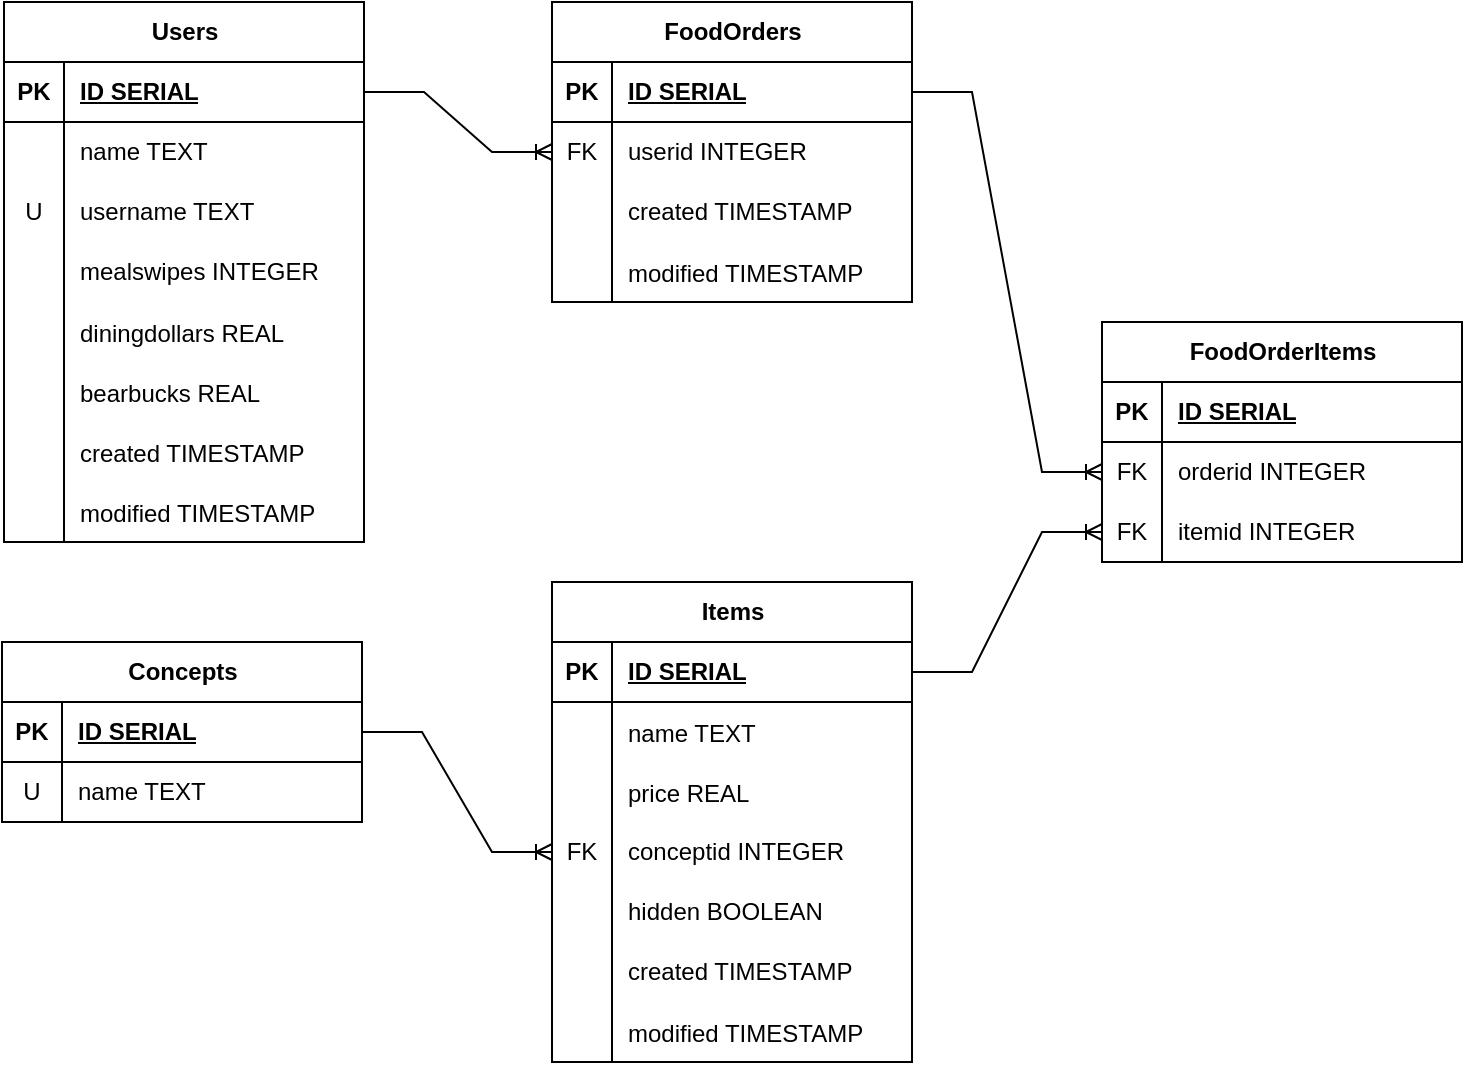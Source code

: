 <mxfile version="23.1.1" type="device">
  <diagram name="Page-1" id="F2P4-kaQQ4cHzyvD4YlC">
    <mxGraphModel dx="1674" dy="822" grid="1" gridSize="10" guides="1" tooltips="1" connect="1" arrows="1" fold="1" page="1" pageScale="1" pageWidth="850" pageHeight="1100" math="0" shadow="0">
      <root>
        <mxCell id="0" />
        <mxCell id="1" parent="0" />
        <mxCell id="rC7zkBc9rVdL9NykvUt9-1" value="Users" style="shape=table;startSize=30;container=1;collapsible=1;childLayout=tableLayout;fixedRows=1;rowLines=0;fontStyle=1;align=center;resizeLast=1;html=1;" parent="1" vertex="1">
          <mxGeometry x="61" y="40" width="180" height="270" as="geometry">
            <mxRectangle x="60" y="40" width="70" height="30" as="alternateBounds" />
          </mxGeometry>
        </mxCell>
        <mxCell id="rC7zkBc9rVdL9NykvUt9-2" value="" style="shape=tableRow;horizontal=0;startSize=0;swimlaneHead=0;swimlaneBody=0;fillColor=none;collapsible=0;dropTarget=0;points=[[0,0.5],[1,0.5]];portConstraint=eastwest;top=0;left=0;right=0;bottom=1;" parent="rC7zkBc9rVdL9NykvUt9-1" vertex="1">
          <mxGeometry y="30" width="180" height="30" as="geometry" />
        </mxCell>
        <mxCell id="rC7zkBc9rVdL9NykvUt9-3" value="PK" style="shape=partialRectangle;connectable=0;fillColor=none;top=0;left=0;bottom=0;right=0;fontStyle=1;overflow=hidden;whiteSpace=wrap;html=1;" parent="rC7zkBc9rVdL9NykvUt9-2" vertex="1">
          <mxGeometry width="30" height="30" as="geometry">
            <mxRectangle width="30" height="30" as="alternateBounds" />
          </mxGeometry>
        </mxCell>
        <mxCell id="rC7zkBc9rVdL9NykvUt9-4" value="ID SERIAL" style="shape=partialRectangle;connectable=0;fillColor=none;top=0;left=0;bottom=0;right=0;align=left;spacingLeft=6;fontStyle=5;overflow=hidden;whiteSpace=wrap;html=1;" parent="rC7zkBc9rVdL9NykvUt9-2" vertex="1">
          <mxGeometry x="30" width="150" height="30" as="geometry">
            <mxRectangle width="150" height="30" as="alternateBounds" />
          </mxGeometry>
        </mxCell>
        <mxCell id="rC7zkBc9rVdL9NykvUt9-5" value="" style="shape=tableRow;horizontal=0;startSize=0;swimlaneHead=0;swimlaneBody=0;fillColor=none;collapsible=0;dropTarget=0;points=[[0,0.5],[1,0.5]];portConstraint=eastwest;top=0;left=0;right=0;bottom=0;" parent="rC7zkBc9rVdL9NykvUt9-1" vertex="1">
          <mxGeometry y="60" width="180" height="30" as="geometry" />
        </mxCell>
        <mxCell id="rC7zkBc9rVdL9NykvUt9-6" value="" style="shape=partialRectangle;connectable=0;fillColor=none;top=0;left=0;bottom=0;right=0;editable=1;overflow=hidden;whiteSpace=wrap;html=1;" parent="rC7zkBc9rVdL9NykvUt9-5" vertex="1">
          <mxGeometry width="30" height="30" as="geometry">
            <mxRectangle width="30" height="30" as="alternateBounds" />
          </mxGeometry>
        </mxCell>
        <mxCell id="rC7zkBc9rVdL9NykvUt9-7" value="name TEXT" style="shape=partialRectangle;connectable=0;fillColor=none;top=0;left=0;bottom=0;right=0;align=left;spacingLeft=6;overflow=hidden;whiteSpace=wrap;html=1;" parent="rC7zkBc9rVdL9NykvUt9-5" vertex="1">
          <mxGeometry x="30" width="150" height="30" as="geometry">
            <mxRectangle width="150" height="30" as="alternateBounds" />
          </mxGeometry>
        </mxCell>
        <mxCell id="rC7zkBc9rVdL9NykvUt9-8" value="" style="shape=tableRow;horizontal=0;startSize=0;swimlaneHead=0;swimlaneBody=0;fillColor=none;collapsible=0;dropTarget=0;points=[[0,0.5],[1,0.5]];portConstraint=eastwest;top=0;left=0;right=0;bottom=0;" parent="rC7zkBc9rVdL9NykvUt9-1" vertex="1">
          <mxGeometry y="90" width="180" height="30" as="geometry" />
        </mxCell>
        <mxCell id="rC7zkBc9rVdL9NykvUt9-9" value="U" style="shape=partialRectangle;connectable=0;fillColor=none;top=0;left=0;bottom=0;right=0;editable=1;overflow=hidden;whiteSpace=wrap;html=1;" parent="rC7zkBc9rVdL9NykvUt9-8" vertex="1">
          <mxGeometry width="30" height="30" as="geometry">
            <mxRectangle width="30" height="30" as="alternateBounds" />
          </mxGeometry>
        </mxCell>
        <mxCell id="rC7zkBc9rVdL9NykvUt9-10" value="username TEXT" style="shape=partialRectangle;connectable=0;fillColor=none;top=0;left=0;bottom=0;right=0;align=left;spacingLeft=6;overflow=hidden;whiteSpace=wrap;html=1;" parent="rC7zkBc9rVdL9NykvUt9-8" vertex="1">
          <mxGeometry x="30" width="150" height="30" as="geometry">
            <mxRectangle width="150" height="30" as="alternateBounds" />
          </mxGeometry>
        </mxCell>
        <mxCell id="rC7zkBc9rVdL9NykvUt9-11" value="" style="shape=tableRow;horizontal=0;startSize=0;swimlaneHead=0;swimlaneBody=0;fillColor=none;collapsible=0;dropTarget=0;points=[[0,0.5],[1,0.5]];portConstraint=eastwest;top=0;left=0;right=0;bottom=0;" parent="rC7zkBc9rVdL9NykvUt9-1" vertex="1">
          <mxGeometry y="120" width="180" height="30" as="geometry" />
        </mxCell>
        <mxCell id="rC7zkBc9rVdL9NykvUt9-12" value="" style="shape=partialRectangle;connectable=0;fillColor=none;top=0;left=0;bottom=0;right=0;editable=1;overflow=hidden;whiteSpace=wrap;html=1;" parent="rC7zkBc9rVdL9NykvUt9-11" vertex="1">
          <mxGeometry width="30" height="30" as="geometry">
            <mxRectangle width="30" height="30" as="alternateBounds" />
          </mxGeometry>
        </mxCell>
        <mxCell id="rC7zkBc9rVdL9NykvUt9-13" value="mealswipes INTEGER" style="shape=partialRectangle;connectable=0;fillColor=none;top=0;left=0;bottom=0;right=0;align=left;spacingLeft=6;overflow=hidden;whiteSpace=wrap;html=1;" parent="rC7zkBc9rVdL9NykvUt9-11" vertex="1">
          <mxGeometry x="30" width="150" height="30" as="geometry">
            <mxRectangle width="150" height="30" as="alternateBounds" />
          </mxGeometry>
        </mxCell>
        <mxCell id="rC7zkBc9rVdL9NykvUt9-19" value="" style="shape=tableRow;horizontal=0;startSize=0;swimlaneHead=0;swimlaneBody=0;fillColor=none;collapsible=0;dropTarget=0;points=[[0,0.5],[1,0.5]];portConstraint=eastwest;top=0;left=0;right=0;bottom=0;" parent="rC7zkBc9rVdL9NykvUt9-1" vertex="1">
          <mxGeometry y="150" width="180" height="30" as="geometry" />
        </mxCell>
        <mxCell id="rC7zkBc9rVdL9NykvUt9-20" value="" style="shape=partialRectangle;connectable=0;fillColor=none;top=0;left=0;bottom=0;right=0;editable=1;overflow=hidden;" parent="rC7zkBc9rVdL9NykvUt9-19" vertex="1">
          <mxGeometry width="30" height="30" as="geometry">
            <mxRectangle width="30" height="30" as="alternateBounds" />
          </mxGeometry>
        </mxCell>
        <mxCell id="rC7zkBc9rVdL9NykvUt9-21" value="diningdollars REAL" style="shape=partialRectangle;connectable=0;fillColor=none;top=0;left=0;bottom=0;right=0;align=left;spacingLeft=6;overflow=hidden;" parent="rC7zkBc9rVdL9NykvUt9-19" vertex="1">
          <mxGeometry x="30" width="150" height="30" as="geometry">
            <mxRectangle width="150" height="30" as="alternateBounds" />
          </mxGeometry>
        </mxCell>
        <mxCell id="rC7zkBc9rVdL9NykvUt9-29" value="" style="shape=tableRow;horizontal=0;startSize=0;swimlaneHead=0;swimlaneBody=0;fillColor=none;collapsible=0;dropTarget=0;points=[[0,0.5],[1,0.5]];portConstraint=eastwest;top=0;left=0;right=0;bottom=0;" parent="rC7zkBc9rVdL9NykvUt9-1" vertex="1">
          <mxGeometry y="180" width="180" height="30" as="geometry" />
        </mxCell>
        <mxCell id="rC7zkBc9rVdL9NykvUt9-30" value="" style="shape=partialRectangle;connectable=0;fillColor=none;top=0;left=0;bottom=0;right=0;editable=1;overflow=hidden;" parent="rC7zkBc9rVdL9NykvUt9-29" vertex="1">
          <mxGeometry width="30" height="30" as="geometry">
            <mxRectangle width="30" height="30" as="alternateBounds" />
          </mxGeometry>
        </mxCell>
        <mxCell id="rC7zkBc9rVdL9NykvUt9-31" value="bearbucks REAL" style="shape=partialRectangle;connectable=0;fillColor=none;top=0;left=0;bottom=0;right=0;align=left;spacingLeft=6;overflow=hidden;" parent="rC7zkBc9rVdL9NykvUt9-29" vertex="1">
          <mxGeometry x="30" width="150" height="30" as="geometry">
            <mxRectangle width="150" height="30" as="alternateBounds" />
          </mxGeometry>
        </mxCell>
        <mxCell id="aXZJdB99Dq0OiWncQLJq-1" value="" style="shape=tableRow;horizontal=0;startSize=0;swimlaneHead=0;swimlaneBody=0;fillColor=none;collapsible=0;dropTarget=0;points=[[0,0.5],[1,0.5]];portConstraint=eastwest;top=0;left=0;right=0;bottom=0;" parent="rC7zkBc9rVdL9NykvUt9-1" vertex="1">
          <mxGeometry y="210" width="180" height="30" as="geometry" />
        </mxCell>
        <mxCell id="aXZJdB99Dq0OiWncQLJq-2" value="" style="shape=partialRectangle;connectable=0;fillColor=none;top=0;left=0;bottom=0;right=0;editable=1;overflow=hidden;" parent="aXZJdB99Dq0OiWncQLJq-1" vertex="1">
          <mxGeometry width="30" height="30" as="geometry">
            <mxRectangle width="30" height="30" as="alternateBounds" />
          </mxGeometry>
        </mxCell>
        <mxCell id="aXZJdB99Dq0OiWncQLJq-3" value="created TIMESTAMP" style="shape=partialRectangle;connectable=0;fillColor=none;top=0;left=0;bottom=0;right=0;align=left;spacingLeft=6;overflow=hidden;" parent="aXZJdB99Dq0OiWncQLJq-1" vertex="1">
          <mxGeometry x="30" width="150" height="30" as="geometry">
            <mxRectangle width="150" height="30" as="alternateBounds" />
          </mxGeometry>
        </mxCell>
        <mxCell id="aXZJdB99Dq0OiWncQLJq-4" value="" style="shape=tableRow;horizontal=0;startSize=0;swimlaneHead=0;swimlaneBody=0;fillColor=none;collapsible=0;dropTarget=0;points=[[0,0.5],[1,0.5]];portConstraint=eastwest;top=0;left=0;right=0;bottom=0;" parent="rC7zkBc9rVdL9NykvUt9-1" vertex="1">
          <mxGeometry y="240" width="180" height="30" as="geometry" />
        </mxCell>
        <mxCell id="aXZJdB99Dq0OiWncQLJq-5" value="" style="shape=partialRectangle;connectable=0;fillColor=none;top=0;left=0;bottom=0;right=0;editable=1;overflow=hidden;" parent="aXZJdB99Dq0OiWncQLJq-4" vertex="1">
          <mxGeometry width="30" height="30" as="geometry">
            <mxRectangle width="30" height="30" as="alternateBounds" />
          </mxGeometry>
        </mxCell>
        <mxCell id="aXZJdB99Dq0OiWncQLJq-6" value="modified TIMESTAMP" style="shape=partialRectangle;connectable=0;fillColor=none;top=0;left=0;bottom=0;right=0;align=left;spacingLeft=6;overflow=hidden;" parent="aXZJdB99Dq0OiWncQLJq-4" vertex="1">
          <mxGeometry x="30" width="150" height="30" as="geometry">
            <mxRectangle width="150" height="30" as="alternateBounds" />
          </mxGeometry>
        </mxCell>
        <mxCell id="rC7zkBc9rVdL9NykvUt9-32" value="FoodOrders" style="shape=table;startSize=30;container=1;collapsible=1;childLayout=tableLayout;fixedRows=1;rowLines=0;fontStyle=1;align=center;resizeLast=1;html=1;" parent="1" vertex="1">
          <mxGeometry x="335" y="40" width="180" height="150" as="geometry" />
        </mxCell>
        <mxCell id="rC7zkBc9rVdL9NykvUt9-33" value="" style="shape=tableRow;horizontal=0;startSize=0;swimlaneHead=0;swimlaneBody=0;fillColor=none;collapsible=0;dropTarget=0;points=[[0,0.5],[1,0.5]];portConstraint=eastwest;top=0;left=0;right=0;bottom=1;" parent="rC7zkBc9rVdL9NykvUt9-32" vertex="1">
          <mxGeometry y="30" width="180" height="30" as="geometry" />
        </mxCell>
        <mxCell id="rC7zkBc9rVdL9NykvUt9-34" value="PK" style="shape=partialRectangle;connectable=0;fillColor=none;top=0;left=0;bottom=0;right=0;fontStyle=1;overflow=hidden;whiteSpace=wrap;html=1;" parent="rC7zkBc9rVdL9NykvUt9-33" vertex="1">
          <mxGeometry width="30" height="30" as="geometry">
            <mxRectangle width="30" height="30" as="alternateBounds" />
          </mxGeometry>
        </mxCell>
        <mxCell id="rC7zkBc9rVdL9NykvUt9-35" value="ID SERIAL" style="shape=partialRectangle;connectable=0;fillColor=none;top=0;left=0;bottom=0;right=0;align=left;spacingLeft=6;fontStyle=5;overflow=hidden;whiteSpace=wrap;html=1;" parent="rC7zkBc9rVdL9NykvUt9-33" vertex="1">
          <mxGeometry x="30" width="150" height="30" as="geometry">
            <mxRectangle width="150" height="30" as="alternateBounds" />
          </mxGeometry>
        </mxCell>
        <mxCell id="rC7zkBc9rVdL9NykvUt9-36" value="" style="shape=tableRow;horizontal=0;startSize=0;swimlaneHead=0;swimlaneBody=0;fillColor=none;collapsible=0;dropTarget=0;points=[[0,0.5],[1,0.5]];portConstraint=eastwest;top=0;left=0;right=0;bottom=0;" parent="rC7zkBc9rVdL9NykvUt9-32" vertex="1">
          <mxGeometry y="60" width="180" height="30" as="geometry" />
        </mxCell>
        <mxCell id="rC7zkBc9rVdL9NykvUt9-37" value="FK" style="shape=partialRectangle;connectable=0;fillColor=none;top=0;left=0;bottom=0;right=0;editable=1;overflow=hidden;whiteSpace=wrap;html=1;" parent="rC7zkBc9rVdL9NykvUt9-36" vertex="1">
          <mxGeometry width="30" height="30" as="geometry">
            <mxRectangle width="30" height="30" as="alternateBounds" />
          </mxGeometry>
        </mxCell>
        <mxCell id="rC7zkBc9rVdL9NykvUt9-38" value="userid INTEGER" style="shape=partialRectangle;connectable=0;fillColor=none;top=0;left=0;bottom=0;right=0;align=left;spacingLeft=6;overflow=hidden;whiteSpace=wrap;html=1;" parent="rC7zkBc9rVdL9NykvUt9-36" vertex="1">
          <mxGeometry x="30" width="150" height="30" as="geometry">
            <mxRectangle width="150" height="30" as="alternateBounds" />
          </mxGeometry>
        </mxCell>
        <mxCell id="rC7zkBc9rVdL9NykvUt9-39" value="" style="shape=tableRow;horizontal=0;startSize=0;swimlaneHead=0;swimlaneBody=0;fillColor=none;collapsible=0;dropTarget=0;points=[[0,0.5],[1,0.5]];portConstraint=eastwest;top=0;left=0;right=0;bottom=0;" parent="rC7zkBc9rVdL9NykvUt9-32" vertex="1">
          <mxGeometry y="90" width="180" height="30" as="geometry" />
        </mxCell>
        <mxCell id="rC7zkBc9rVdL9NykvUt9-40" value="" style="shape=partialRectangle;connectable=0;fillColor=none;top=0;left=0;bottom=0;right=0;editable=1;overflow=hidden;whiteSpace=wrap;html=1;" parent="rC7zkBc9rVdL9NykvUt9-39" vertex="1">
          <mxGeometry width="30" height="30" as="geometry">
            <mxRectangle width="30" height="30" as="alternateBounds" />
          </mxGeometry>
        </mxCell>
        <mxCell id="rC7zkBc9rVdL9NykvUt9-41" value="created TIMESTAMP" style="shape=partialRectangle;connectable=0;fillColor=none;top=0;left=0;bottom=0;right=0;align=left;spacingLeft=6;overflow=hidden;whiteSpace=wrap;html=1;" parent="rC7zkBc9rVdL9NykvUt9-39" vertex="1">
          <mxGeometry x="30" width="150" height="30" as="geometry">
            <mxRectangle width="150" height="30" as="alternateBounds" />
          </mxGeometry>
        </mxCell>
        <mxCell id="rC7zkBc9rVdL9NykvUt9-62" value="" style="shape=tableRow;horizontal=0;startSize=0;swimlaneHead=0;swimlaneBody=0;fillColor=none;collapsible=0;dropTarget=0;points=[[0,0.5],[1,0.5]];portConstraint=eastwest;top=0;left=0;right=0;bottom=0;" parent="rC7zkBc9rVdL9NykvUt9-32" vertex="1">
          <mxGeometry y="120" width="180" height="30" as="geometry" />
        </mxCell>
        <mxCell id="rC7zkBc9rVdL9NykvUt9-63" value="" style="shape=partialRectangle;connectable=0;fillColor=none;top=0;left=0;bottom=0;right=0;editable=1;overflow=hidden;" parent="rC7zkBc9rVdL9NykvUt9-62" vertex="1">
          <mxGeometry width="30" height="30" as="geometry">
            <mxRectangle width="30" height="30" as="alternateBounds" />
          </mxGeometry>
        </mxCell>
        <mxCell id="rC7zkBc9rVdL9NykvUt9-64" value="modified TIMESTAMP" style="shape=partialRectangle;connectable=0;fillColor=none;top=0;left=0;bottom=0;right=0;align=left;spacingLeft=6;overflow=hidden;" parent="rC7zkBc9rVdL9NykvUt9-62" vertex="1">
          <mxGeometry x="30" width="150" height="30" as="geometry">
            <mxRectangle width="150" height="30" as="alternateBounds" />
          </mxGeometry>
        </mxCell>
        <mxCell id="rC7zkBc9rVdL9NykvUt9-48" value="Items" style="shape=table;startSize=30;container=1;collapsible=1;childLayout=tableLayout;fixedRows=1;rowLines=0;fontStyle=1;align=center;resizeLast=1;html=1;" parent="1" vertex="1">
          <mxGeometry x="335" y="330" width="180" height="240" as="geometry" />
        </mxCell>
        <mxCell id="rC7zkBc9rVdL9NykvUt9-49" value="" style="shape=tableRow;horizontal=0;startSize=0;swimlaneHead=0;swimlaneBody=0;fillColor=none;collapsible=0;dropTarget=0;points=[[0,0.5],[1,0.5]];portConstraint=eastwest;top=0;left=0;right=0;bottom=1;" parent="rC7zkBc9rVdL9NykvUt9-48" vertex="1">
          <mxGeometry y="30" width="180" height="30" as="geometry" />
        </mxCell>
        <mxCell id="rC7zkBc9rVdL9NykvUt9-50" value="PK" style="shape=partialRectangle;connectable=0;fillColor=none;top=0;left=0;bottom=0;right=0;fontStyle=1;overflow=hidden;whiteSpace=wrap;html=1;" parent="rC7zkBc9rVdL9NykvUt9-49" vertex="1">
          <mxGeometry width="30" height="30" as="geometry">
            <mxRectangle width="30" height="30" as="alternateBounds" />
          </mxGeometry>
        </mxCell>
        <mxCell id="rC7zkBc9rVdL9NykvUt9-51" value="ID SERIAL" style="shape=partialRectangle;connectable=0;fillColor=none;top=0;left=0;bottom=0;right=0;align=left;spacingLeft=6;fontStyle=5;overflow=hidden;whiteSpace=wrap;html=1;" parent="rC7zkBc9rVdL9NykvUt9-49" vertex="1">
          <mxGeometry x="30" width="150" height="30" as="geometry">
            <mxRectangle width="150" height="30" as="alternateBounds" />
          </mxGeometry>
        </mxCell>
        <mxCell id="aXZJdB99Dq0OiWncQLJq-7" value="" style="shape=tableRow;horizontal=0;startSize=0;swimlaneHead=0;swimlaneBody=0;fillColor=none;collapsible=0;dropTarget=0;points=[[0,0.5],[1,0.5]];portConstraint=eastwest;top=0;left=0;right=0;bottom=0;" parent="rC7zkBc9rVdL9NykvUt9-48" vertex="1">
          <mxGeometry y="60" width="180" height="30" as="geometry" />
        </mxCell>
        <mxCell id="aXZJdB99Dq0OiWncQLJq-8" value="" style="shape=partialRectangle;connectable=0;fillColor=none;top=0;left=0;bottom=0;right=0;editable=1;overflow=hidden;" parent="aXZJdB99Dq0OiWncQLJq-7" vertex="1">
          <mxGeometry width="30" height="30" as="geometry">
            <mxRectangle width="30" height="30" as="alternateBounds" />
          </mxGeometry>
        </mxCell>
        <mxCell id="aXZJdB99Dq0OiWncQLJq-9" value="name TEXT" style="shape=partialRectangle;connectable=0;fillColor=none;top=0;left=0;bottom=0;right=0;align=left;spacingLeft=6;overflow=hidden;" parent="aXZJdB99Dq0OiWncQLJq-7" vertex="1">
          <mxGeometry x="30" width="150" height="30" as="geometry">
            <mxRectangle width="150" height="30" as="alternateBounds" />
          </mxGeometry>
        </mxCell>
        <mxCell id="aXZJdB99Dq0OiWncQLJq-10" value="" style="shape=tableRow;horizontal=0;startSize=0;swimlaneHead=0;swimlaneBody=0;fillColor=none;collapsible=0;dropTarget=0;points=[[0,0.5],[1,0.5]];portConstraint=eastwest;top=0;left=0;right=0;bottom=0;" parent="rC7zkBc9rVdL9NykvUt9-48" vertex="1">
          <mxGeometry y="90" width="180" height="30" as="geometry" />
        </mxCell>
        <mxCell id="aXZJdB99Dq0OiWncQLJq-11" value="" style="shape=partialRectangle;connectable=0;fillColor=none;top=0;left=0;bottom=0;right=0;editable=1;overflow=hidden;" parent="aXZJdB99Dq0OiWncQLJq-10" vertex="1">
          <mxGeometry width="30" height="30" as="geometry">
            <mxRectangle width="30" height="30" as="alternateBounds" />
          </mxGeometry>
        </mxCell>
        <mxCell id="aXZJdB99Dq0OiWncQLJq-12" value="price REAL" style="shape=partialRectangle;connectable=0;fillColor=none;top=0;left=0;bottom=0;right=0;align=left;spacingLeft=6;overflow=hidden;" parent="aXZJdB99Dq0OiWncQLJq-10" vertex="1">
          <mxGeometry x="30" width="150" height="30" as="geometry">
            <mxRectangle width="150" height="30" as="alternateBounds" />
          </mxGeometry>
        </mxCell>
        <mxCell id="rC7zkBc9rVdL9NykvUt9-52" value="" style="shape=tableRow;horizontal=0;startSize=0;swimlaneHead=0;swimlaneBody=0;fillColor=none;collapsible=0;dropTarget=0;points=[[0,0.5],[1,0.5]];portConstraint=eastwest;top=0;left=0;right=0;bottom=0;" parent="rC7zkBc9rVdL9NykvUt9-48" vertex="1">
          <mxGeometry y="120" width="180" height="30" as="geometry" />
        </mxCell>
        <mxCell id="rC7zkBc9rVdL9NykvUt9-53" value="FK" style="shape=partialRectangle;connectable=0;fillColor=none;top=0;left=0;bottom=0;right=0;editable=1;overflow=hidden;whiteSpace=wrap;html=1;" parent="rC7zkBc9rVdL9NykvUt9-52" vertex="1">
          <mxGeometry width="30" height="30" as="geometry">
            <mxRectangle width="30" height="30" as="alternateBounds" />
          </mxGeometry>
        </mxCell>
        <mxCell id="rC7zkBc9rVdL9NykvUt9-54" value="conceptid INTEGER" style="shape=partialRectangle;connectable=0;fillColor=none;top=0;left=0;bottom=0;right=0;align=left;spacingLeft=6;overflow=hidden;whiteSpace=wrap;html=1;" parent="rC7zkBc9rVdL9NykvUt9-52" vertex="1">
          <mxGeometry x="30" width="150" height="30" as="geometry">
            <mxRectangle width="150" height="30" as="alternateBounds" />
          </mxGeometry>
        </mxCell>
        <mxCell id="rC7zkBc9rVdL9NykvUt9-55" value="" style="shape=tableRow;horizontal=0;startSize=0;swimlaneHead=0;swimlaneBody=0;fillColor=none;collapsible=0;dropTarget=0;points=[[0,0.5],[1,0.5]];portConstraint=eastwest;top=0;left=0;right=0;bottom=0;" parent="rC7zkBc9rVdL9NykvUt9-48" vertex="1">
          <mxGeometry y="150" width="180" height="30" as="geometry" />
        </mxCell>
        <mxCell id="rC7zkBc9rVdL9NykvUt9-56" value="" style="shape=partialRectangle;connectable=0;fillColor=none;top=0;left=0;bottom=0;right=0;editable=1;overflow=hidden;whiteSpace=wrap;html=1;" parent="rC7zkBc9rVdL9NykvUt9-55" vertex="1">
          <mxGeometry width="30" height="30" as="geometry">
            <mxRectangle width="30" height="30" as="alternateBounds" />
          </mxGeometry>
        </mxCell>
        <mxCell id="rC7zkBc9rVdL9NykvUt9-57" value="hidden BOOLEAN" style="shape=partialRectangle;connectable=0;fillColor=none;top=0;left=0;bottom=0;right=0;align=left;spacingLeft=6;overflow=hidden;whiteSpace=wrap;html=1;" parent="rC7zkBc9rVdL9NykvUt9-55" vertex="1">
          <mxGeometry x="30" width="150" height="30" as="geometry">
            <mxRectangle width="150" height="30" as="alternateBounds" />
          </mxGeometry>
        </mxCell>
        <mxCell id="rC7zkBc9rVdL9NykvUt9-58" value="" style="shape=tableRow;horizontal=0;startSize=0;swimlaneHead=0;swimlaneBody=0;fillColor=none;collapsible=0;dropTarget=0;points=[[0,0.5],[1,0.5]];portConstraint=eastwest;top=0;left=0;right=0;bottom=0;" parent="rC7zkBc9rVdL9NykvUt9-48" vertex="1">
          <mxGeometry y="180" width="180" height="30" as="geometry" />
        </mxCell>
        <mxCell id="rC7zkBc9rVdL9NykvUt9-59" value="" style="shape=partialRectangle;connectable=0;fillColor=none;top=0;left=0;bottom=0;right=0;editable=1;overflow=hidden;whiteSpace=wrap;html=1;" parent="rC7zkBc9rVdL9NykvUt9-58" vertex="1">
          <mxGeometry width="30" height="30" as="geometry">
            <mxRectangle width="30" height="30" as="alternateBounds" />
          </mxGeometry>
        </mxCell>
        <mxCell id="rC7zkBc9rVdL9NykvUt9-60" value="created TIMESTAMP" style="shape=partialRectangle;connectable=0;fillColor=none;top=0;left=0;bottom=0;right=0;align=left;spacingLeft=6;overflow=hidden;whiteSpace=wrap;html=1;" parent="rC7zkBc9rVdL9NykvUt9-58" vertex="1">
          <mxGeometry x="30" width="150" height="30" as="geometry">
            <mxRectangle width="150" height="30" as="alternateBounds" />
          </mxGeometry>
        </mxCell>
        <mxCell id="aXZJdB99Dq0OiWncQLJq-13" value="" style="shape=tableRow;horizontal=0;startSize=0;swimlaneHead=0;swimlaneBody=0;fillColor=none;collapsible=0;dropTarget=0;points=[[0,0.5],[1,0.5]];portConstraint=eastwest;top=0;left=0;right=0;bottom=0;" parent="rC7zkBc9rVdL9NykvUt9-48" vertex="1">
          <mxGeometry y="210" width="180" height="30" as="geometry" />
        </mxCell>
        <mxCell id="aXZJdB99Dq0OiWncQLJq-14" value="" style="shape=partialRectangle;connectable=0;fillColor=none;top=0;left=0;bottom=0;right=0;editable=1;overflow=hidden;" parent="aXZJdB99Dq0OiWncQLJq-13" vertex="1">
          <mxGeometry width="30" height="30" as="geometry">
            <mxRectangle width="30" height="30" as="alternateBounds" />
          </mxGeometry>
        </mxCell>
        <mxCell id="aXZJdB99Dq0OiWncQLJq-15" value="modified TIMESTAMP" style="shape=partialRectangle;connectable=0;fillColor=none;top=0;left=0;bottom=0;right=0;align=left;spacingLeft=6;overflow=hidden;" parent="aXZJdB99Dq0OiWncQLJq-13" vertex="1">
          <mxGeometry x="30" width="150" height="30" as="geometry">
            <mxRectangle width="150" height="30" as="alternateBounds" />
          </mxGeometry>
        </mxCell>
        <mxCell id="rC7zkBc9rVdL9NykvUt9-61" value="" style="edgeStyle=entityRelationEdgeStyle;fontSize=12;html=1;endArrow=ERoneToMany;rounded=0;entryX=0;entryY=0.5;entryDx=0;entryDy=0;exitX=1;exitY=0.5;exitDx=0;exitDy=0;" parent="1" source="rC7zkBc9rVdL9NykvUt9-2" target="rC7zkBc9rVdL9NykvUt9-36" edge="1">
          <mxGeometry width="100" height="100" relative="1" as="geometry">
            <mxPoint x="290" y="340" as="sourcePoint" />
            <mxPoint x="470" y="350" as="targetPoint" />
          </mxGeometry>
        </mxCell>
        <mxCell id="rC7zkBc9rVdL9NykvUt9-65" value="Concepts" style="shape=table;startSize=30;container=1;collapsible=1;childLayout=tableLayout;fixedRows=1;rowLines=0;fontStyle=1;align=center;resizeLast=1;html=1;" parent="1" vertex="1">
          <mxGeometry x="60" y="360" width="180" height="90" as="geometry" />
        </mxCell>
        <mxCell id="rC7zkBc9rVdL9NykvUt9-66" value="" style="shape=tableRow;horizontal=0;startSize=0;swimlaneHead=0;swimlaneBody=0;fillColor=none;collapsible=0;dropTarget=0;points=[[0,0.5],[1,0.5]];portConstraint=eastwest;top=0;left=0;right=0;bottom=1;" parent="rC7zkBc9rVdL9NykvUt9-65" vertex="1">
          <mxGeometry y="30" width="180" height="30" as="geometry" />
        </mxCell>
        <mxCell id="rC7zkBc9rVdL9NykvUt9-67" value="PK" style="shape=partialRectangle;connectable=0;fillColor=none;top=0;left=0;bottom=0;right=0;fontStyle=1;overflow=hidden;whiteSpace=wrap;html=1;" parent="rC7zkBc9rVdL9NykvUt9-66" vertex="1">
          <mxGeometry width="30" height="30" as="geometry">
            <mxRectangle width="30" height="30" as="alternateBounds" />
          </mxGeometry>
        </mxCell>
        <mxCell id="rC7zkBc9rVdL9NykvUt9-68" value="ID SERIAL" style="shape=partialRectangle;connectable=0;fillColor=none;top=0;left=0;bottom=0;right=0;align=left;spacingLeft=6;fontStyle=5;overflow=hidden;whiteSpace=wrap;html=1;" parent="rC7zkBc9rVdL9NykvUt9-66" vertex="1">
          <mxGeometry x="30" width="150" height="30" as="geometry">
            <mxRectangle width="150" height="30" as="alternateBounds" />
          </mxGeometry>
        </mxCell>
        <mxCell id="rC7zkBc9rVdL9NykvUt9-69" value="" style="shape=tableRow;horizontal=0;startSize=0;swimlaneHead=0;swimlaneBody=0;fillColor=none;collapsible=0;dropTarget=0;points=[[0,0.5],[1,0.5]];portConstraint=eastwest;top=0;left=0;right=0;bottom=0;" parent="rC7zkBc9rVdL9NykvUt9-65" vertex="1">
          <mxGeometry y="60" width="180" height="30" as="geometry" />
        </mxCell>
        <mxCell id="rC7zkBc9rVdL9NykvUt9-70" value="U" style="shape=partialRectangle;connectable=0;fillColor=none;top=0;left=0;bottom=0;right=0;editable=1;overflow=hidden;whiteSpace=wrap;html=1;" parent="rC7zkBc9rVdL9NykvUt9-69" vertex="1">
          <mxGeometry width="30" height="30" as="geometry">
            <mxRectangle width="30" height="30" as="alternateBounds" />
          </mxGeometry>
        </mxCell>
        <mxCell id="rC7zkBc9rVdL9NykvUt9-71" value="name TEXT" style="shape=partialRectangle;connectable=0;fillColor=none;top=0;left=0;bottom=0;right=0;align=left;spacingLeft=6;overflow=hidden;whiteSpace=wrap;html=1;" parent="rC7zkBc9rVdL9NykvUt9-69" vertex="1">
          <mxGeometry x="30" width="150" height="30" as="geometry">
            <mxRectangle width="150" height="30" as="alternateBounds" />
          </mxGeometry>
        </mxCell>
        <mxCell id="rC7zkBc9rVdL9NykvUt9-78" value="" style="edgeStyle=entityRelationEdgeStyle;fontSize=12;html=1;endArrow=ERoneToMany;rounded=0;exitX=1;exitY=0.5;exitDx=0;exitDy=0;entryX=0;entryY=0.5;entryDx=0;entryDy=0;" parent="1" source="rC7zkBc9rVdL9NykvUt9-66" target="rC7zkBc9rVdL9NykvUt9-52" edge="1">
          <mxGeometry width="100" height="100" relative="1" as="geometry">
            <mxPoint x="370" y="450" as="sourcePoint" />
            <mxPoint x="470" y="350" as="targetPoint" />
          </mxGeometry>
        </mxCell>
        <mxCell id="rC7zkBc9rVdL9NykvUt9-79" value="FoodOrderItems" style="shape=table;startSize=30;container=1;collapsible=1;childLayout=tableLayout;fixedRows=1;rowLines=0;fontStyle=1;align=center;resizeLast=1;html=1;" parent="1" vertex="1">
          <mxGeometry x="610" y="200" width="180" height="120" as="geometry" />
        </mxCell>
        <mxCell id="rC7zkBc9rVdL9NykvUt9-80" value="" style="shape=tableRow;horizontal=0;startSize=0;swimlaneHead=0;swimlaneBody=0;fillColor=none;collapsible=0;dropTarget=0;points=[[0,0.5],[1,0.5]];portConstraint=eastwest;top=0;left=0;right=0;bottom=1;" parent="rC7zkBc9rVdL9NykvUt9-79" vertex="1">
          <mxGeometry y="30" width="180" height="30" as="geometry" />
        </mxCell>
        <mxCell id="rC7zkBc9rVdL9NykvUt9-81" value="PK" style="shape=partialRectangle;connectable=0;fillColor=none;top=0;left=0;bottom=0;right=0;fontStyle=1;overflow=hidden;whiteSpace=wrap;html=1;" parent="rC7zkBc9rVdL9NykvUt9-80" vertex="1">
          <mxGeometry width="30" height="30" as="geometry">
            <mxRectangle width="30" height="30" as="alternateBounds" />
          </mxGeometry>
        </mxCell>
        <mxCell id="rC7zkBc9rVdL9NykvUt9-82" value="ID SERIAL" style="shape=partialRectangle;connectable=0;fillColor=none;top=0;left=0;bottom=0;right=0;align=left;spacingLeft=6;fontStyle=5;overflow=hidden;whiteSpace=wrap;html=1;" parent="rC7zkBc9rVdL9NykvUt9-80" vertex="1">
          <mxGeometry x="30" width="150" height="30" as="geometry">
            <mxRectangle width="150" height="30" as="alternateBounds" />
          </mxGeometry>
        </mxCell>
        <mxCell id="rC7zkBc9rVdL9NykvUt9-83" value="" style="shape=tableRow;horizontal=0;startSize=0;swimlaneHead=0;swimlaneBody=0;fillColor=none;collapsible=0;dropTarget=0;points=[[0,0.5],[1,0.5]];portConstraint=eastwest;top=0;left=0;right=0;bottom=0;" parent="rC7zkBc9rVdL9NykvUt9-79" vertex="1">
          <mxGeometry y="60" width="180" height="30" as="geometry" />
        </mxCell>
        <mxCell id="rC7zkBc9rVdL9NykvUt9-84" value="FK" style="shape=partialRectangle;connectable=0;fillColor=none;top=0;left=0;bottom=0;right=0;editable=1;overflow=hidden;whiteSpace=wrap;html=1;" parent="rC7zkBc9rVdL9NykvUt9-83" vertex="1">
          <mxGeometry width="30" height="30" as="geometry">
            <mxRectangle width="30" height="30" as="alternateBounds" />
          </mxGeometry>
        </mxCell>
        <mxCell id="rC7zkBc9rVdL9NykvUt9-85" value="orderid INTEGER" style="shape=partialRectangle;connectable=0;fillColor=none;top=0;left=0;bottom=0;right=0;align=left;spacingLeft=6;overflow=hidden;whiteSpace=wrap;html=1;" parent="rC7zkBc9rVdL9NykvUt9-83" vertex="1">
          <mxGeometry x="30" width="150" height="30" as="geometry">
            <mxRectangle width="150" height="30" as="alternateBounds" />
          </mxGeometry>
        </mxCell>
        <mxCell id="rC7zkBc9rVdL9NykvUt9-86" value="" style="shape=tableRow;horizontal=0;startSize=0;swimlaneHead=0;swimlaneBody=0;fillColor=none;collapsible=0;dropTarget=0;points=[[0,0.5],[1,0.5]];portConstraint=eastwest;top=0;left=0;right=0;bottom=0;" parent="rC7zkBc9rVdL9NykvUt9-79" vertex="1">
          <mxGeometry y="90" width="180" height="30" as="geometry" />
        </mxCell>
        <mxCell id="rC7zkBc9rVdL9NykvUt9-87" value="FK" style="shape=partialRectangle;connectable=0;fillColor=none;top=0;left=0;bottom=0;right=0;editable=1;overflow=hidden;whiteSpace=wrap;html=1;" parent="rC7zkBc9rVdL9NykvUt9-86" vertex="1">
          <mxGeometry width="30" height="30" as="geometry">
            <mxRectangle width="30" height="30" as="alternateBounds" />
          </mxGeometry>
        </mxCell>
        <mxCell id="rC7zkBc9rVdL9NykvUt9-88" value="itemid INTEGER" style="shape=partialRectangle;connectable=0;fillColor=none;top=0;left=0;bottom=0;right=0;align=left;spacingLeft=6;overflow=hidden;whiteSpace=wrap;html=1;" parent="rC7zkBc9rVdL9NykvUt9-86" vertex="1">
          <mxGeometry x="30" width="150" height="30" as="geometry">
            <mxRectangle width="150" height="30" as="alternateBounds" />
          </mxGeometry>
        </mxCell>
        <mxCell id="rC7zkBc9rVdL9NykvUt9-94" value="" style="edgeStyle=entityRelationEdgeStyle;fontSize=12;html=1;endArrow=ERoneToMany;rounded=0;exitX=1;exitY=0.5;exitDx=0;exitDy=0;entryX=0;entryY=0.5;entryDx=0;entryDy=0;" parent="1" source="rC7zkBc9rVdL9NykvUt9-49" target="rC7zkBc9rVdL9NykvUt9-86" edge="1">
          <mxGeometry width="100" height="100" relative="1" as="geometry">
            <mxPoint x="250" y="415" as="sourcePoint" />
            <mxPoint x="345" y="445" as="targetPoint" />
          </mxGeometry>
        </mxCell>
        <mxCell id="rC7zkBc9rVdL9NykvUt9-95" value="" style="edgeStyle=entityRelationEdgeStyle;fontSize=12;html=1;endArrow=ERoneToMany;rounded=0;exitX=1;exitY=0.5;exitDx=0;exitDy=0;entryX=0;entryY=0.5;entryDx=0;entryDy=0;" parent="1" source="rC7zkBc9rVdL9NykvUt9-33" target="rC7zkBc9rVdL9NykvUt9-83" edge="1">
          <mxGeometry width="100" height="100" relative="1" as="geometry">
            <mxPoint x="260" y="425" as="sourcePoint" />
            <mxPoint x="355" y="455" as="targetPoint" />
          </mxGeometry>
        </mxCell>
      </root>
    </mxGraphModel>
  </diagram>
</mxfile>
